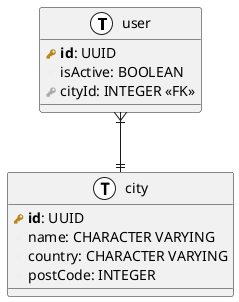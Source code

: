 @startuml sql01

!define primary_key(x) <b><color:#b8861b><&key></color> x</b>
!define foreign_key(x) <color:#aaaaaa><&key></color> x
!define column(x) <color:#efefef><&media-record></color> x
!define table(x) entity x << (T, white) >>

table( user ) {
  primary_key( id ): UUID 
  column( isActive ): BOOLEAN 
  foreign_key( cityId ): INTEGER <<FK>>
}

table( city ) {
  primary_key( id ): UUID 
  column( name ): CHARACTER VARYING 
  column( country ): CHARACTER VARYING
  column( postCode ): INTEGER
}

user }|--|| city

@enduml